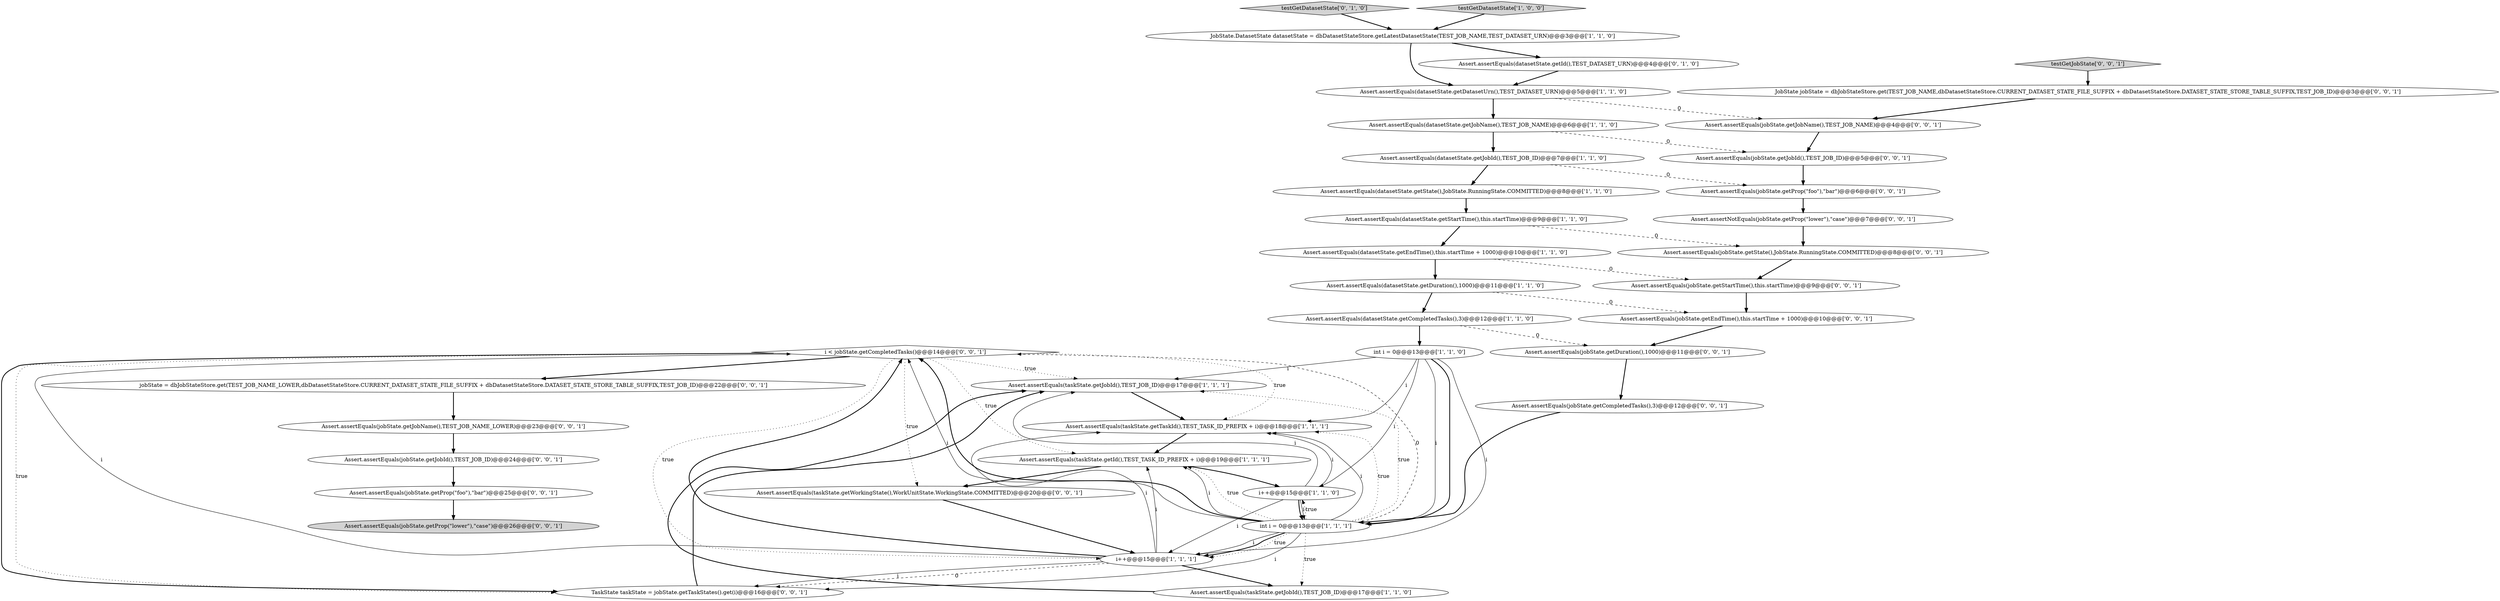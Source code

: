 digraph {
29 [style = filled, label = "Assert.assertEquals(jobState.getJobId(),TEST_JOB_ID)@@@24@@@['0', '0', '1']", fillcolor = white, shape = ellipse image = "AAA0AAABBB3BBB"];
28 [style = filled, label = "Assert.assertEquals(jobState.getEndTime(),this.startTime + 1000)@@@10@@@['0', '0', '1']", fillcolor = white, shape = ellipse image = "AAA0AAABBB3BBB"];
3 [style = filled, label = "Assert.assertEquals(taskState.getJobId(),TEST_JOB_ID)@@@17@@@['1', '1', '1']", fillcolor = white, shape = ellipse image = "AAA0AAABBB1BBB"];
8 [style = filled, label = "Assert.assertEquals(datasetState.getJobId(),TEST_JOB_ID)@@@7@@@['1', '1', '0']", fillcolor = white, shape = ellipse image = "AAA0AAABBB1BBB"];
9 [style = filled, label = "int i = 0@@@13@@@['1', '1', '1']", fillcolor = white, shape = ellipse image = "AAA0AAABBB1BBB"];
5 [style = filled, label = "JobState.DatasetState datasetState = dbDatasetStateStore.getLatestDatasetState(TEST_JOB_NAME,TEST_DATASET_URN)@@@3@@@['1', '1', '0']", fillcolor = white, shape = ellipse image = "AAA0AAABBB1BBB"];
26 [style = filled, label = "TaskState taskState = jobState.getTaskStates().get(i)@@@16@@@['0', '0', '1']", fillcolor = white, shape = ellipse image = "AAA0AAABBB3BBB"];
10 [style = filled, label = "Assert.assertEquals(taskState.getJobId(),TEST_JOB_ID)@@@17@@@['1', '1', '0']", fillcolor = white, shape = ellipse image = "AAA0AAABBB1BBB"];
16 [style = filled, label = "int i = 0@@@13@@@['1', '1', '0']", fillcolor = white, shape = ellipse image = "AAA0AAABBB1BBB"];
15 [style = filled, label = "Assert.assertEquals(datasetState.getStartTime(),this.startTime)@@@9@@@['1', '1', '0']", fillcolor = white, shape = ellipse image = "AAA0AAABBB1BBB"];
30 [style = filled, label = "jobState = dbJobStateStore.get(TEST_JOB_NAME_LOWER,dbDatasetStateStore.CURRENT_DATASET_STATE_FILE_SUFFIX + dbDatasetStateStore.DATASET_STATE_STORE_TABLE_SUFFIX,TEST_JOB_ID)@@@22@@@['0', '0', '1']", fillcolor = white, shape = ellipse image = "AAA0AAABBB3BBB"];
38 [style = filled, label = "Assert.assertEquals(jobState.getState(),JobState.RunningState.COMMITTED)@@@8@@@['0', '0', '1']", fillcolor = white, shape = ellipse image = "AAA0AAABBB3BBB"];
25 [style = filled, label = "Assert.assertEquals(jobState.getCompletedTasks(),3)@@@12@@@['0', '0', '1']", fillcolor = white, shape = ellipse image = "AAA0AAABBB3BBB"];
13 [style = filled, label = "Assert.assertEquals(datasetState.getCompletedTasks(),3)@@@12@@@['1', '1', '0']", fillcolor = white, shape = ellipse image = "AAA0AAABBB1BBB"];
24 [style = filled, label = "Assert.assertEquals(jobState.getJobName(),TEST_JOB_NAME_LOWER)@@@23@@@['0', '0', '1']", fillcolor = white, shape = ellipse image = "AAA0AAABBB3BBB"];
37 [style = filled, label = "Assert.assertEquals(jobState.getDuration(),1000)@@@11@@@['0', '0', '1']", fillcolor = white, shape = ellipse image = "AAA0AAABBB3BBB"];
31 [style = filled, label = "Assert.assertEquals(jobState.getJobId(),TEST_JOB_ID)@@@5@@@['0', '0', '1']", fillcolor = white, shape = ellipse image = "AAA0AAABBB3BBB"];
21 [style = filled, label = "Assert.assertEquals(jobState.getProp(\"foo\"),\"bar\")@@@6@@@['0', '0', '1']", fillcolor = white, shape = ellipse image = "AAA0AAABBB3BBB"];
7 [style = filled, label = "Assert.assertEquals(taskState.getTaskId(),TEST_TASK_ID_PREFIX + i)@@@18@@@['1', '1', '1']", fillcolor = white, shape = ellipse image = "AAA0AAABBB1BBB"];
14 [style = filled, label = "Assert.assertEquals(taskState.getId(),TEST_TASK_ID_PREFIX + i)@@@19@@@['1', '1', '1']", fillcolor = white, shape = ellipse image = "AAA0AAABBB1BBB"];
36 [style = filled, label = "i < jobState.getCompletedTasks()@@@14@@@['0', '0', '1']", fillcolor = white, shape = diamond image = "AAA0AAABBB3BBB"];
17 [style = filled, label = "Assert.assertEquals(datasetState.getDuration(),1000)@@@11@@@['1', '1', '0']", fillcolor = white, shape = ellipse image = "AAA0AAABBB1BBB"];
18 [style = filled, label = "Assert.assertEquals(datasetState.getId(),TEST_DATASET_URN)@@@4@@@['0', '1', '0']", fillcolor = white, shape = ellipse image = "AAA1AAABBB2BBB"];
32 [style = filled, label = "Assert.assertEquals(jobState.getStartTime(),this.startTime)@@@9@@@['0', '0', '1']", fillcolor = white, shape = ellipse image = "AAA0AAABBB3BBB"];
27 [style = filled, label = "Assert.assertEquals(jobState.getProp(\"lower\"),\"case\")@@@26@@@['0', '0', '1']", fillcolor = lightgray, shape = ellipse image = "AAA0AAABBB3BBB"];
2 [style = filled, label = "i++@@@15@@@['1', '1', '1']", fillcolor = white, shape = ellipse image = "AAA0AAABBB1BBB"];
19 [style = filled, label = "testGetDatasetState['0', '1', '0']", fillcolor = lightgray, shape = diamond image = "AAA0AAABBB2BBB"];
4 [style = filled, label = "Assert.assertEquals(datasetState.getJobName(),TEST_JOB_NAME)@@@6@@@['1', '1', '0']", fillcolor = white, shape = ellipse image = "AAA0AAABBB1BBB"];
33 [style = filled, label = "Assert.assertEquals(taskState.getWorkingState(),WorkUnitState.WorkingState.COMMITTED)@@@20@@@['0', '0', '1']", fillcolor = white, shape = ellipse image = "AAA0AAABBB3BBB"];
6 [style = filled, label = "Assert.assertEquals(datasetState.getDatasetUrn(),TEST_DATASET_URN)@@@5@@@['1', '1', '0']", fillcolor = white, shape = ellipse image = "AAA0AAABBB1BBB"];
34 [style = filled, label = "Assert.assertNotEquals(jobState.getProp(\"lower\"),\"case\")@@@7@@@['0', '0', '1']", fillcolor = white, shape = ellipse image = "AAA0AAABBB3BBB"];
22 [style = filled, label = "Assert.assertEquals(jobState.getJobName(),TEST_JOB_NAME)@@@4@@@['0', '0', '1']", fillcolor = white, shape = ellipse image = "AAA0AAABBB3BBB"];
12 [style = filled, label = "i++@@@15@@@['1', '1', '0']", fillcolor = white, shape = ellipse image = "AAA0AAABBB1BBB"];
11 [style = filled, label = "Assert.assertEquals(datasetState.getState(),JobState.RunningState.COMMITTED)@@@8@@@['1', '1', '0']", fillcolor = white, shape = ellipse image = "AAA0AAABBB1BBB"];
23 [style = filled, label = "Assert.assertEquals(jobState.getProp(\"foo\"),\"bar\")@@@25@@@['0', '0', '1']", fillcolor = white, shape = ellipse image = "AAA0AAABBB3BBB"];
20 [style = filled, label = "JobState jobState = dbJobStateStore.get(TEST_JOB_NAME,dbDatasetStateStore.CURRENT_DATASET_STATE_FILE_SUFFIX + dbDatasetStateStore.DATASET_STATE_STORE_TABLE_SUFFIX,TEST_JOB_ID)@@@3@@@['0', '0', '1']", fillcolor = white, shape = ellipse image = "AAA0AAABBB3BBB"];
35 [style = filled, label = "testGetJobState['0', '0', '1']", fillcolor = lightgray, shape = diamond image = "AAA0AAABBB3BBB"];
0 [style = filled, label = "Assert.assertEquals(datasetState.getEndTime(),this.startTime + 1000)@@@10@@@['1', '1', '0']", fillcolor = white, shape = ellipse image = "AAA0AAABBB1BBB"];
1 [style = filled, label = "testGetDatasetState['1', '0', '0']", fillcolor = lightgray, shape = diamond image = "AAA0AAABBB1BBB"];
31->21 [style = bold, label=""];
4->31 [style = dashed, label="0"];
38->32 [style = bold, label=""];
36->3 [style = dotted, label="true"];
9->14 [style = solid, label="i"];
6->4 [style = bold, label=""];
12->9 [style = solid, label="i"];
19->5 [style = bold, label=""];
9->14 [style = dotted, label="true"];
36->2 [style = dotted, label="true"];
2->26 [style = dashed, label="0"];
36->30 [style = bold, label=""];
9->7 [style = dotted, label="true"];
16->12 [style = solid, label="i"];
16->3 [style = solid, label="i"];
36->7 [style = dotted, label="true"];
20->22 [style = bold, label=""];
9->2 [style = bold, label=""];
12->2 [style = solid, label="i"];
0->32 [style = dashed, label="0"];
14->12 [style = bold, label=""];
4->8 [style = bold, label=""];
11->15 [style = bold, label=""];
2->10 [style = bold, label=""];
22->31 [style = bold, label=""];
2->14 [style = solid, label="i"];
2->36 [style = solid, label="i"];
6->22 [style = dashed, label="0"];
3->7 [style = bold, label=""];
9->2 [style = dotted, label="true"];
10->3 [style = bold, label=""];
9->10 [style = dotted, label="true"];
29->23 [style = bold, label=""];
7->14 [style = bold, label=""];
34->38 [style = bold, label=""];
12->7 [style = solid, label="i"];
12->9 [style = bold, label=""];
9->36 [style = bold, label=""];
33->2 [style = bold, label=""];
8->11 [style = bold, label=""];
9->26 [style = solid, label="i"];
2->36 [style = bold, label=""];
36->26 [style = dotted, label="true"];
15->0 [style = bold, label=""];
15->38 [style = dashed, label="0"];
9->36 [style = dashed, label="0"];
2->7 [style = solid, label="i"];
13->16 [style = bold, label=""];
17->13 [style = bold, label=""];
32->28 [style = bold, label=""];
28->37 [style = bold, label=""];
16->7 [style = solid, label="i"];
36->26 [style = bold, label=""];
12->3 [style = solid, label="i"];
36->33 [style = dotted, label="true"];
9->2 [style = solid, label="i"];
8->21 [style = dashed, label="0"];
14->33 [style = bold, label=""];
5->18 [style = bold, label=""];
0->17 [style = bold, label=""];
25->9 [style = bold, label=""];
21->34 [style = bold, label=""];
9->3 [style = dotted, label="true"];
16->9 [style = solid, label="i"];
16->9 [style = bold, label=""];
13->37 [style = dashed, label="0"];
9->12 [style = dotted, label="true"];
17->28 [style = dashed, label="0"];
26->3 [style = bold, label=""];
24->29 [style = bold, label=""];
16->2 [style = solid, label="i"];
9->36 [style = solid, label="i"];
9->7 [style = solid, label="i"];
2->26 [style = solid, label="i"];
37->25 [style = bold, label=""];
36->14 [style = dotted, label="true"];
30->24 [style = bold, label=""];
18->6 [style = bold, label=""];
5->6 [style = bold, label=""];
35->20 [style = bold, label=""];
23->27 [style = bold, label=""];
1->5 [style = bold, label=""];
}
